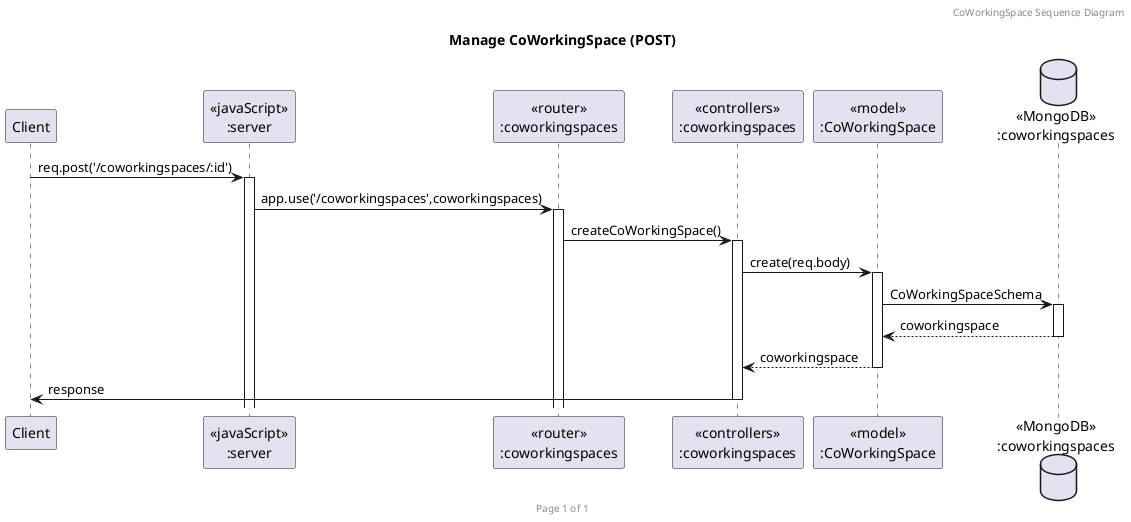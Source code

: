 @startuml Manage CoWorkingSpace (POST)

header CoWorkingSpace Sequence Diagram
footer Page %page% of %lastpage%
title "Manage CoWorkingSpace (POST)"

participant "Client" as client
participant "<<javaScript>>\n:server" as server
participant "<<router>>\n:coworkingspaces" as routerCoWorkingSpaces
participant "<<controllers>>\n:coworkingspaces" as controllersCoWorkingSpaces
participant "<<model>>\n:CoWorkingSpace" as modelCoWorkingSpaces
database "<<MongoDB>>\n:coworkingspaces" as CoWorkingSpacesDatabase

client->server ++:req.post('/coworkingspaces/:id')
server->routerCoWorkingSpaces ++:app.use('/coworkingspaces',coworkingspaces)
routerCoWorkingSpaces -> controllersCoWorkingSpaces ++:createCoWorkingSpace()
controllersCoWorkingSpaces->modelCoWorkingSpaces ++:create(req.body)
modelCoWorkingSpaces ->CoWorkingSpacesDatabase ++:CoWorkingSpaceSchema
CoWorkingSpacesDatabase --> modelCoWorkingSpaces --:coworkingspace
controllersCoWorkingSpaces <-- modelCoWorkingSpaces --:coworkingspace
controllersCoWorkingSpaces->client --:response

@enduml